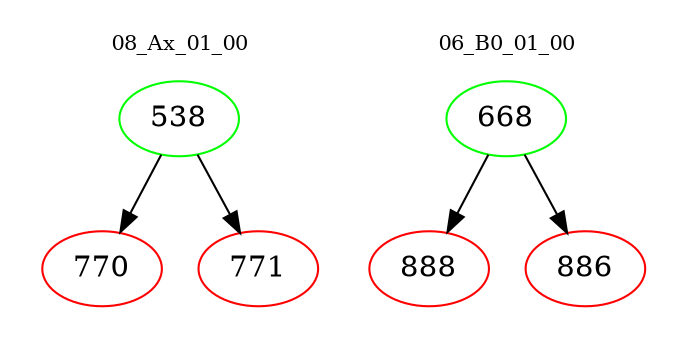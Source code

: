 digraph{
subgraph cluster_0 {
color = white
label = "08_Ax_01_00";
fontsize=10;
T0_538 [label="538", color="green"]
T0_538 -> T0_770 [color="black"]
T0_770 [label="770", color="red"]
T0_538 -> T0_771 [color="black"]
T0_771 [label="771", color="red"]
}
subgraph cluster_1 {
color = white
label = "06_B0_01_00";
fontsize=10;
T1_668 [label="668", color="green"]
T1_668 -> T1_888 [color="black"]
T1_888 [label="888", color="red"]
T1_668 -> T1_886 [color="black"]
T1_886 [label="886", color="red"]
}
}
